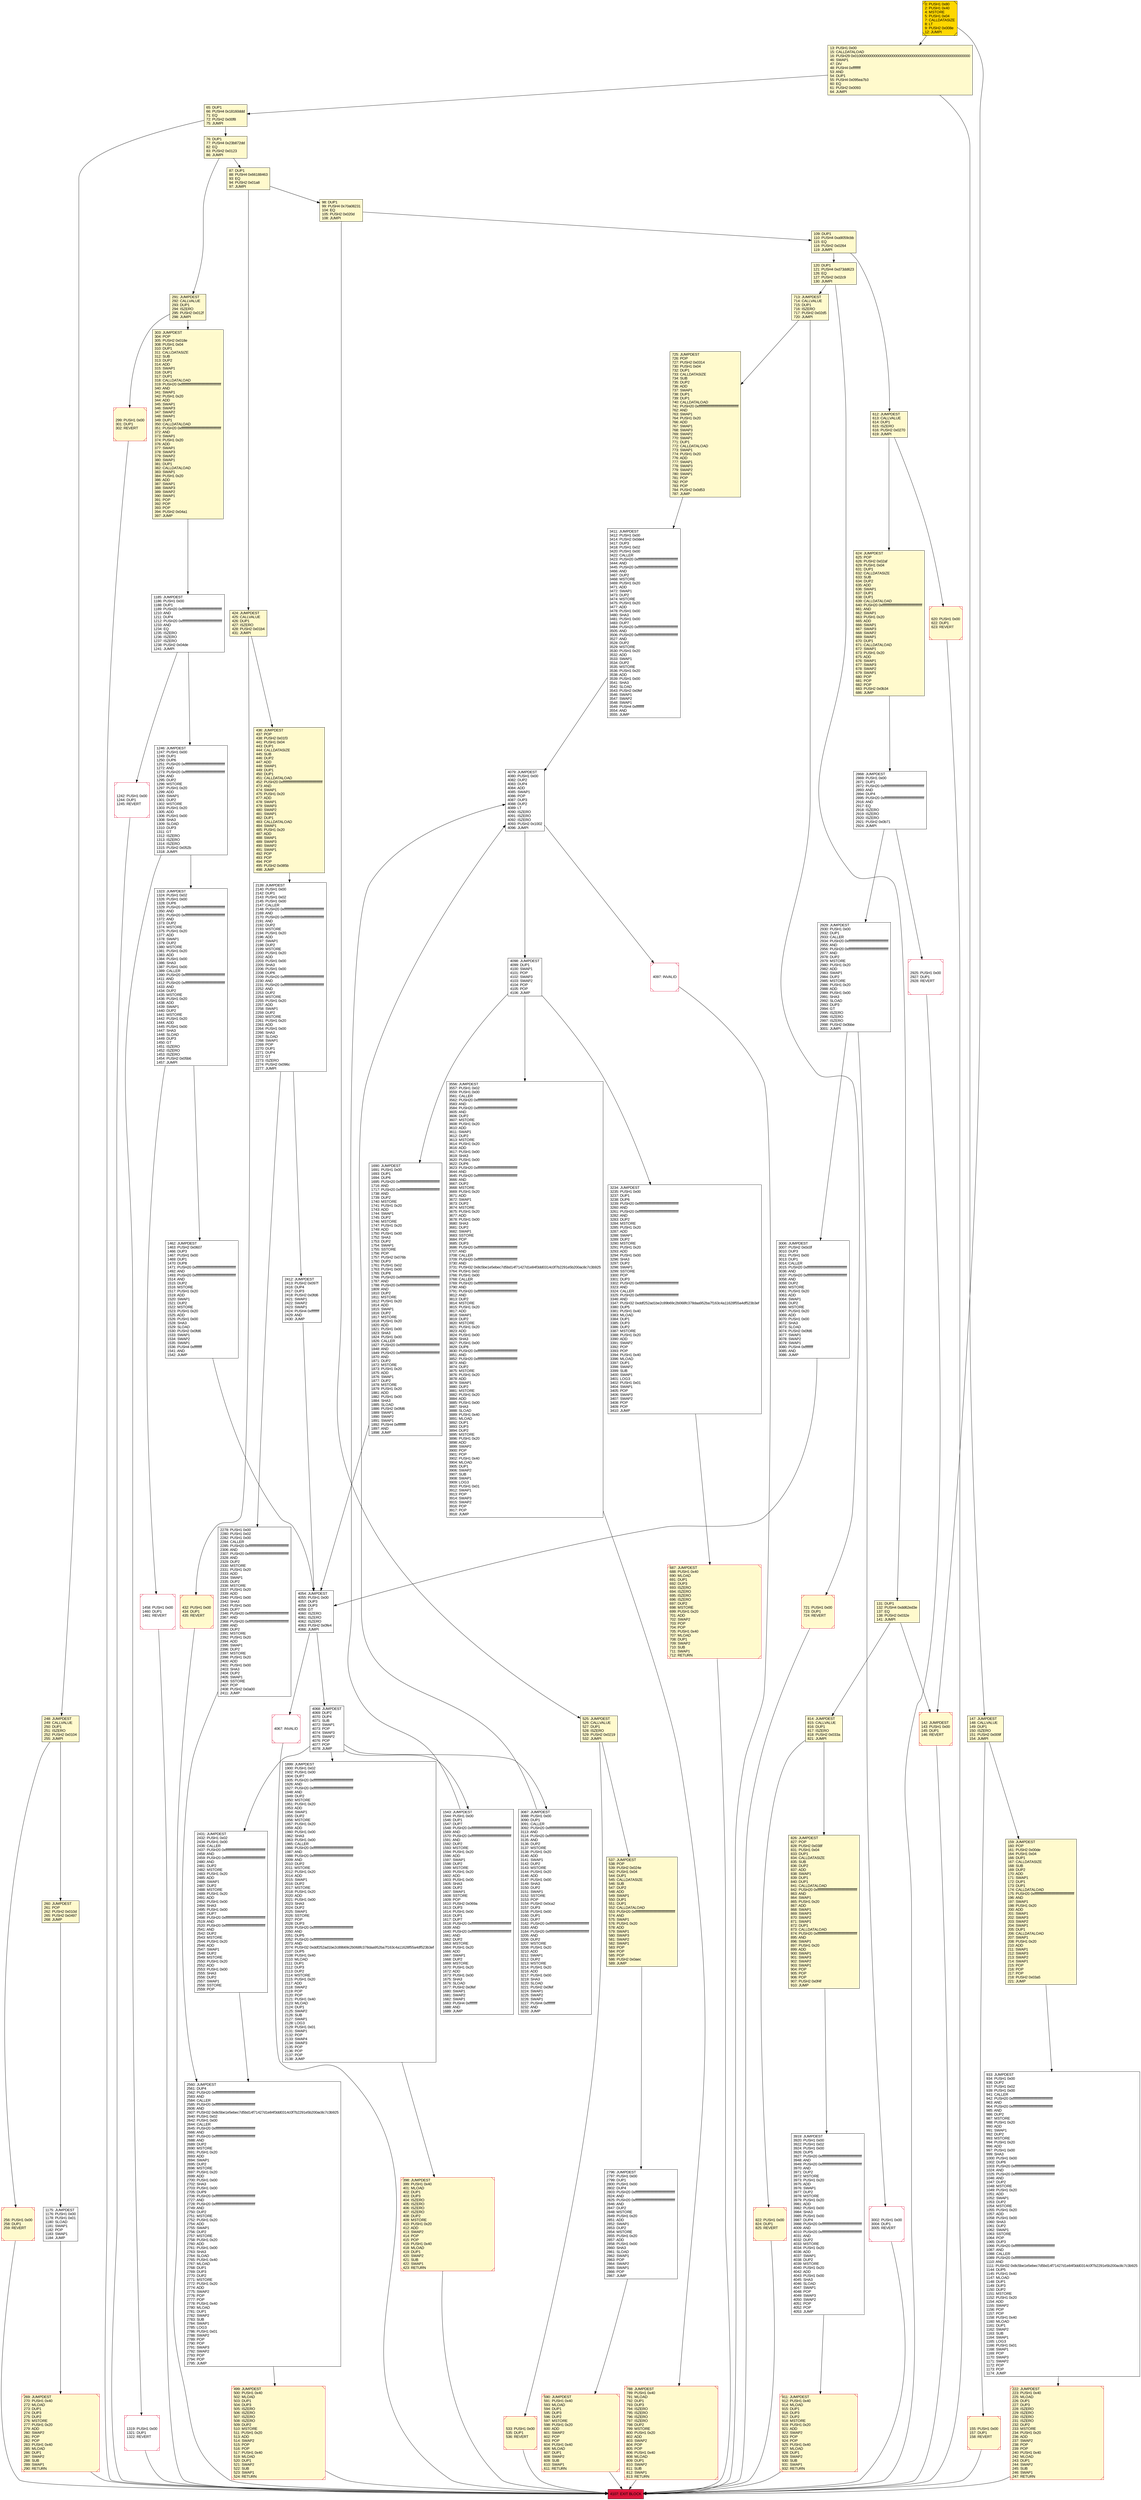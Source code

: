 digraph G {
bgcolor=transparent rankdir=UD;
node [shape=box style=filled color=black fillcolor=white fontname=arial fontcolor=black];
98 [label="98: DUP1\l99: PUSH4 0x70a08231\l104: EQ\l105: PUSH2 0x020d\l108: JUMPI\l" fillcolor=lemonchiffon ];
4098 [label="4098: JUMPDEST\l4099: DUP1\l4100: SWAP1\l4101: POP\l4102: SWAP3\l4103: SWAP2\l4104: POP\l4105: POP\l4106: JUMP\l" ];
1543 [label="1543: JUMPDEST\l1544: PUSH1 0x00\l1546: DUP1\l1547: DUP7\l1548: PUSH20 0xffffffffffffffffffffffffffffffffffffffff\l1569: AND\l1570: PUSH20 0xffffffffffffffffffffffffffffffffffffffff\l1591: AND\l1592: DUP2\l1593: MSTORE\l1594: PUSH1 0x20\l1596: ADD\l1597: SWAP1\l1598: DUP2\l1599: MSTORE\l1600: PUSH1 0x20\l1602: ADD\l1603: PUSH1 0x00\l1605: SHA3\l1606: DUP2\l1607: SWAP1\l1608: SSTORE\l1609: POP\l1610: PUSH2 0x069a\l1613: DUP3\l1614: PUSH1 0x00\l1616: DUP1\l1617: DUP7\l1618: PUSH20 0xffffffffffffffffffffffffffffffffffffffff\l1639: AND\l1640: PUSH20 0xffffffffffffffffffffffffffffffffffffffff\l1661: AND\l1662: DUP2\l1663: MSTORE\l1664: PUSH1 0x20\l1666: ADD\l1667: SWAP1\l1668: DUP2\l1669: MSTORE\l1670: PUSH1 0x20\l1672: ADD\l1673: PUSH1 0x00\l1675: SHA3\l1676: SLOAD\l1677: PUSH2 0x0fef\l1680: SWAP1\l1681: SWAP2\l1682: SWAP1\l1683: PUSH4 0xffffffff\l1688: AND\l1689: JUMP\l" ];
1175 [label="1175: JUMPDEST\l1176: PUSH1 0x00\l1178: PUSH1 0x01\l1180: SLOAD\l1181: SWAP1\l1182: POP\l1183: SWAP1\l1184: JUMP\l" ];
291 [label="291: JUMPDEST\l292: CALLVALUE\l293: DUP1\l294: ISZERO\l295: PUSH2 0x012f\l298: JUMPI\l" fillcolor=lemonchiffon ];
1319 [label="1319: PUSH1 0x00\l1321: DUP1\l1322: REVERT\l" shape=Msquare color=crimson ];
147 [label="147: JUMPDEST\l148: CALLVALUE\l149: DUP1\l150: ISZERO\l151: PUSH2 0x009f\l154: JUMPI\l" fillcolor=lemonchiffon ];
3556 [label="3556: JUMPDEST\l3557: PUSH1 0x02\l3559: PUSH1 0x00\l3561: CALLER\l3562: PUSH20 0xffffffffffffffffffffffffffffffffffffffff\l3583: AND\l3584: PUSH20 0xffffffffffffffffffffffffffffffffffffffff\l3605: AND\l3606: DUP2\l3607: MSTORE\l3608: PUSH1 0x20\l3610: ADD\l3611: SWAP1\l3612: DUP2\l3613: MSTORE\l3614: PUSH1 0x20\l3616: ADD\l3617: PUSH1 0x00\l3619: SHA3\l3620: PUSH1 0x00\l3622: DUP6\l3623: PUSH20 0xffffffffffffffffffffffffffffffffffffffff\l3644: AND\l3645: PUSH20 0xffffffffffffffffffffffffffffffffffffffff\l3666: AND\l3667: DUP2\l3668: MSTORE\l3669: PUSH1 0x20\l3671: ADD\l3672: SWAP1\l3673: DUP2\l3674: MSTORE\l3675: PUSH1 0x20\l3677: ADD\l3678: PUSH1 0x00\l3680: SHA3\l3681: DUP2\l3682: SWAP1\l3683: SSTORE\l3684: POP\l3685: DUP3\l3686: PUSH20 0xffffffffffffffffffffffffffffffffffffffff\l3707: AND\l3708: CALLER\l3709: PUSH20 0xffffffffffffffffffffffffffffffffffffffff\l3730: AND\l3731: PUSH32 0x8c5be1e5ebec7d5bd14f71427d1e84f3dd0314c0f7b2291e5b200ac8c7c3b925\l3764: PUSH1 0x02\l3766: PUSH1 0x00\l3768: CALLER\l3769: PUSH20 0xffffffffffffffffffffffffffffffffffffffff\l3790: AND\l3791: PUSH20 0xffffffffffffffffffffffffffffffffffffffff\l3812: AND\l3813: DUP2\l3814: MSTORE\l3815: PUSH1 0x20\l3817: ADD\l3818: SWAP1\l3819: DUP2\l3820: MSTORE\l3821: PUSH1 0x20\l3823: ADD\l3824: PUSH1 0x00\l3826: SHA3\l3827: PUSH1 0x00\l3829: DUP8\l3830: PUSH20 0xffffffffffffffffffffffffffffffffffffffff\l3851: AND\l3852: PUSH20 0xffffffffffffffffffffffffffffffffffffffff\l3873: AND\l3874: DUP2\l3875: MSTORE\l3876: PUSH1 0x20\l3878: ADD\l3879: SWAP1\l3880: DUP2\l3881: MSTORE\l3882: PUSH1 0x20\l3884: ADD\l3885: PUSH1 0x00\l3887: SHA3\l3888: SLOAD\l3889: PUSH1 0x40\l3891: MLOAD\l3892: DUP1\l3893: DUP3\l3894: DUP2\l3895: MSTORE\l3896: PUSH1 0x20\l3898: ADD\l3899: SWAP2\l3900: POP\l3901: POP\l3902: PUSH1 0x40\l3904: MLOAD\l3905: DUP1\l3906: SWAP2\l3907: SUB\l3908: SWAP1\l3909: LOG3\l3910: PUSH1 0x01\l3912: SWAP1\l3913: POP\l3914: SWAP3\l3915: SWAP2\l3916: POP\l3917: POP\l3918: JUMP\l" ];
299 [label="299: PUSH1 0x00\l301: DUP1\l302: REVERT\l" fillcolor=lemonchiffon shape=Msquare color=crimson ];
142 [label="142: JUMPDEST\l143: PUSH1 0x00\l145: DUP1\l146: REVERT\l" fillcolor=lemonchiffon shape=Msquare color=crimson ];
4107 [label="4107: EXIT BLOCK\l" fillcolor=crimson ];
2139 [label="2139: JUMPDEST\l2140: PUSH1 0x00\l2142: DUP1\l2143: PUSH1 0x02\l2145: PUSH1 0x00\l2147: CALLER\l2148: PUSH20 0xffffffffffffffffffffffffffffffffffffffff\l2169: AND\l2170: PUSH20 0xffffffffffffffffffffffffffffffffffffffff\l2191: AND\l2192: DUP2\l2193: MSTORE\l2194: PUSH1 0x20\l2196: ADD\l2197: SWAP1\l2198: DUP2\l2199: MSTORE\l2200: PUSH1 0x20\l2202: ADD\l2203: PUSH1 0x00\l2205: SHA3\l2206: PUSH1 0x00\l2208: DUP6\l2209: PUSH20 0xffffffffffffffffffffffffffffffffffffffff\l2230: AND\l2231: PUSH20 0xffffffffffffffffffffffffffffffffffffffff\l2252: AND\l2253: DUP2\l2254: MSTORE\l2255: PUSH1 0x20\l2257: ADD\l2258: SWAP1\l2259: DUP2\l2260: MSTORE\l2261: PUSH1 0x20\l2263: ADD\l2264: PUSH1 0x00\l2266: SHA3\l2267: SLOAD\l2268: SWAP1\l2269: POP\l2270: DUP1\l2271: DUP4\l2272: GT\l2273: ISZERO\l2274: PUSH2 0x096c\l2277: JUMPI\l" ];
432 [label="432: PUSH1 0x00\l434: DUP1\l435: REVERT\l" fillcolor=lemonchiffon shape=Msquare color=crimson ];
4079 [label="4079: JUMPDEST\l4080: PUSH1 0x00\l4082: DUP2\l4083: DUP4\l4084: ADD\l4085: SWAP1\l4086: POP\l4087: DUP3\l4088: DUP2\l4089: LT\l4090: ISZERO\l4091: ISZERO\l4092: ISZERO\l4093: PUSH2 0x1002\l4096: JUMPI\l" ];
687 [label="687: JUMPDEST\l688: PUSH1 0x40\l690: MLOAD\l691: DUP1\l692: DUP3\l693: ISZERO\l694: ISZERO\l695: ISZERO\l696: ISZERO\l697: DUP2\l698: MSTORE\l699: PUSH1 0x20\l701: ADD\l702: SWAP2\l703: POP\l704: POP\l705: PUSH1 0x40\l707: MLOAD\l708: DUP1\l709: SWAP2\l710: SUB\l711: SWAP1\l712: RETURN\l" fillcolor=lemonchiffon shape=Msquare color=crimson ];
1458 [label="1458: PUSH1 0x00\l1460: DUP1\l1461: REVERT\l" shape=Msquare color=crimson ];
109 [label="109: DUP1\l110: PUSH4 0xa9059cbb\l115: EQ\l116: PUSH2 0x0264\l119: JUMPI\l" fillcolor=lemonchiffon ];
822 [label="822: PUSH1 0x00\l824: DUP1\l825: REVERT\l" fillcolor=lemonchiffon shape=Msquare color=crimson ];
1690 [label="1690: JUMPDEST\l1691: PUSH1 0x00\l1693: DUP1\l1694: DUP6\l1695: PUSH20 0xffffffffffffffffffffffffffffffffffffffff\l1716: AND\l1717: PUSH20 0xffffffffffffffffffffffffffffffffffffffff\l1738: AND\l1739: DUP2\l1740: MSTORE\l1741: PUSH1 0x20\l1743: ADD\l1744: SWAP1\l1745: DUP2\l1746: MSTORE\l1747: PUSH1 0x20\l1749: ADD\l1750: PUSH1 0x00\l1752: SHA3\l1753: DUP2\l1754: SWAP1\l1755: SSTORE\l1756: POP\l1757: PUSH2 0x076b\l1760: DUP3\l1761: PUSH1 0x02\l1763: PUSH1 0x00\l1765: DUP8\l1766: PUSH20 0xffffffffffffffffffffffffffffffffffffffff\l1787: AND\l1788: PUSH20 0xffffffffffffffffffffffffffffffffffffffff\l1809: AND\l1810: DUP2\l1811: MSTORE\l1812: PUSH1 0x20\l1814: ADD\l1815: SWAP1\l1816: DUP2\l1817: MSTORE\l1818: PUSH1 0x20\l1820: ADD\l1821: PUSH1 0x00\l1823: SHA3\l1824: PUSH1 0x00\l1826: CALLER\l1827: PUSH20 0xffffffffffffffffffffffffffffffffffffffff\l1848: AND\l1849: PUSH20 0xffffffffffffffffffffffffffffffffffffffff\l1870: AND\l1871: DUP2\l1872: MSTORE\l1873: PUSH1 0x20\l1875: ADD\l1876: SWAP1\l1877: DUP2\l1878: MSTORE\l1879: PUSH1 0x20\l1881: ADD\l1882: PUSH1 0x00\l1884: SHA3\l1885: SLOAD\l1886: PUSH2 0x0fd6\l1889: SWAP1\l1890: SWAP2\l1891: SWAP1\l1892: PUSH4 0xffffffff\l1897: AND\l1898: JUMP\l" ];
13 [label="13: PUSH1 0x00\l15: CALLDATALOAD\l16: PUSH29 0x0100000000000000000000000000000000000000000000000000000000\l46: SWAP1\l47: DIV\l48: PUSH4 0xffffffff\l53: AND\l54: DUP1\l55: PUSH4 0x095ea7b3\l60: EQ\l61: PUSH2 0x0093\l64: JUMPI\l" fillcolor=lemonchiffon ];
525 [label="525: JUMPDEST\l526: CALLVALUE\l527: DUP1\l528: ISZERO\l529: PUSH2 0x0219\l532: JUMPI\l" fillcolor=lemonchiffon ];
1899 [label="1899: JUMPDEST\l1900: PUSH1 0x02\l1902: PUSH1 0x00\l1904: DUP7\l1905: PUSH20 0xffffffffffffffffffffffffffffffffffffffff\l1926: AND\l1927: PUSH20 0xffffffffffffffffffffffffffffffffffffffff\l1948: AND\l1949: DUP2\l1950: MSTORE\l1951: PUSH1 0x20\l1953: ADD\l1954: SWAP1\l1955: DUP2\l1956: MSTORE\l1957: PUSH1 0x20\l1959: ADD\l1960: PUSH1 0x00\l1962: SHA3\l1963: PUSH1 0x00\l1965: CALLER\l1966: PUSH20 0xffffffffffffffffffffffffffffffffffffffff\l1987: AND\l1988: PUSH20 0xffffffffffffffffffffffffffffffffffffffff\l2009: AND\l2010: DUP2\l2011: MSTORE\l2012: PUSH1 0x20\l2014: ADD\l2015: SWAP1\l2016: DUP2\l2017: MSTORE\l2018: PUSH1 0x20\l2020: ADD\l2021: PUSH1 0x00\l2023: SHA3\l2024: DUP2\l2025: SWAP1\l2026: SSTORE\l2027: POP\l2028: DUP3\l2029: PUSH20 0xffffffffffffffffffffffffffffffffffffffff\l2050: AND\l2051: DUP5\l2052: PUSH20 0xffffffffffffffffffffffffffffffffffffffff\l2073: AND\l2074: PUSH32 0xddf252ad1be2c89b69c2b068fc378daa952ba7f163c4a11628f55a4df523b3ef\l2107: DUP5\l2108: PUSH1 0x40\l2110: MLOAD\l2111: DUP1\l2112: DUP3\l2113: DUP2\l2114: MSTORE\l2115: PUSH1 0x20\l2117: ADD\l2118: SWAP2\l2119: POP\l2120: POP\l2121: PUSH1 0x40\l2123: MLOAD\l2124: DUP1\l2125: SWAP2\l2126: SUB\l2127: SWAP1\l2128: LOG3\l2129: PUSH1 0x01\l2131: SWAP1\l2132: POP\l2133: SWAP4\l2134: SWAP3\l2135: POP\l2136: POP\l2137: POP\l2138: JUMP\l" ];
3002 [label="3002: PUSH1 0x00\l3004: DUP1\l3005: REVERT\l" shape=Msquare color=crimson ];
256 [label="256: PUSH1 0x00\l258: DUP1\l259: REVERT\l" fillcolor=lemonchiffon shape=Msquare color=crimson ];
1323 [label="1323: JUMPDEST\l1324: PUSH1 0x02\l1326: PUSH1 0x00\l1328: DUP6\l1329: PUSH20 0xffffffffffffffffffffffffffffffffffffffff\l1350: AND\l1351: PUSH20 0xffffffffffffffffffffffffffffffffffffffff\l1372: AND\l1373: DUP2\l1374: MSTORE\l1375: PUSH1 0x20\l1377: ADD\l1378: SWAP1\l1379: DUP2\l1380: MSTORE\l1381: PUSH1 0x20\l1383: ADD\l1384: PUSH1 0x00\l1386: SHA3\l1387: PUSH1 0x00\l1389: CALLER\l1390: PUSH20 0xffffffffffffffffffffffffffffffffffffffff\l1411: AND\l1412: PUSH20 0xffffffffffffffffffffffffffffffffffffffff\l1433: AND\l1434: DUP2\l1435: MSTORE\l1436: PUSH1 0x20\l1438: ADD\l1439: SWAP1\l1440: DUP2\l1441: MSTORE\l1442: PUSH1 0x20\l1444: ADD\l1445: PUSH1 0x00\l1447: SHA3\l1448: SLOAD\l1449: DUP3\l1450: GT\l1451: ISZERO\l1452: ISZERO\l1453: ISZERO\l1454: PUSH2 0x05b6\l1457: JUMPI\l" ];
4054 [label="4054: JUMPDEST\l4055: PUSH1 0x00\l4057: DUP3\l4058: DUP3\l4059: GT\l4060: ISZERO\l4061: ISZERO\l4062: ISZERO\l4063: PUSH2 0x0fe4\l4066: JUMPI\l" ];
3006 [label="3006: JUMPDEST\l3007: PUSH2 0x0c0f\l3010: DUP3\l3011: PUSH1 0x00\l3013: DUP1\l3014: CALLER\l3015: PUSH20 0xffffffffffffffffffffffffffffffffffffffff\l3036: AND\l3037: PUSH20 0xffffffffffffffffffffffffffffffffffffffff\l3058: AND\l3059: DUP2\l3060: MSTORE\l3061: PUSH1 0x20\l3063: ADD\l3064: SWAP1\l3065: DUP2\l3066: MSTORE\l3067: PUSH1 0x20\l3069: ADD\l3070: PUSH1 0x00\l3072: SHA3\l3073: SLOAD\l3074: PUSH2 0x0fd6\l3077: SWAP1\l3078: SWAP2\l3079: SWAP1\l3080: PUSH4 0xffffffff\l3085: AND\l3086: JUMP\l" ];
788 [label="788: JUMPDEST\l789: PUSH1 0x40\l791: MLOAD\l792: DUP1\l793: DUP3\l794: ISZERO\l795: ISZERO\l796: ISZERO\l797: ISZERO\l798: DUP2\l799: MSTORE\l800: PUSH1 0x20\l802: ADD\l803: SWAP2\l804: POP\l805: POP\l806: PUSH1 0x40\l808: MLOAD\l809: DUP1\l810: SWAP2\l811: SUB\l812: SWAP1\l813: RETURN\l" fillcolor=lemonchiffon shape=Msquare color=crimson ];
826 [label="826: JUMPDEST\l827: POP\l828: PUSH2 0x038f\l831: PUSH1 0x04\l833: DUP1\l834: CALLDATASIZE\l835: SUB\l836: DUP2\l837: ADD\l838: SWAP1\l839: DUP1\l840: DUP1\l841: CALLDATALOAD\l842: PUSH20 0xffffffffffffffffffffffffffffffffffffffff\l863: AND\l864: SWAP1\l865: PUSH1 0x20\l867: ADD\l868: SWAP1\l869: SWAP3\l870: SWAP2\l871: SWAP1\l872: DUP1\l873: CALLDATALOAD\l874: PUSH20 0xffffffffffffffffffffffffffffffffffffffff\l895: AND\l896: SWAP1\l897: PUSH1 0x20\l899: ADD\l900: SWAP1\l901: SWAP3\l902: SWAP2\l903: SWAP1\l904: POP\l905: POP\l906: POP\l907: PUSH2 0x0f4f\l910: JUMP\l" fillcolor=lemonchiffon ];
713 [label="713: JUMPDEST\l714: CALLVALUE\l715: DUP1\l716: ISZERO\l717: PUSH2 0x02d5\l720: JUMPI\l" fillcolor=lemonchiffon ];
1185 [label="1185: JUMPDEST\l1186: PUSH1 0x00\l1188: DUP1\l1189: PUSH20 0xffffffffffffffffffffffffffffffffffffffff\l1210: AND\l1211: DUP4\l1212: PUSH20 0xffffffffffffffffffffffffffffffffffffffff\l1233: AND\l1234: EQ\l1235: ISZERO\l1236: ISZERO\l1237: ISZERO\l1238: PUSH2 0x04de\l1241: JUMPI\l" ];
624 [label="624: JUMPDEST\l625: POP\l626: PUSH2 0x02af\l629: PUSH1 0x04\l631: DUP1\l632: CALLDATASIZE\l633: SUB\l634: DUP2\l635: ADD\l636: SWAP1\l637: DUP1\l638: DUP1\l639: CALLDATALOAD\l640: PUSH20 0xffffffffffffffffffffffffffffffffffffffff\l661: AND\l662: SWAP1\l663: PUSH1 0x20\l665: ADD\l666: SWAP1\l667: SWAP3\l668: SWAP2\l669: SWAP1\l670: DUP1\l671: CALLDATALOAD\l672: SWAP1\l673: PUSH1 0x20\l675: ADD\l676: SWAP1\l677: SWAP3\l678: SWAP2\l679: SWAP1\l680: POP\l681: POP\l682: POP\l683: PUSH2 0x0b34\l686: JUMP\l" fillcolor=lemonchiffon ];
398 [label="398: JUMPDEST\l399: PUSH1 0x40\l401: MLOAD\l402: DUP1\l403: DUP3\l404: ISZERO\l405: ISZERO\l406: ISZERO\l407: ISZERO\l408: DUP2\l409: MSTORE\l410: PUSH1 0x20\l412: ADD\l413: SWAP2\l414: POP\l415: POP\l416: PUSH1 0x40\l418: MLOAD\l419: DUP1\l420: SWAP2\l421: SUB\l422: SWAP1\l423: RETURN\l" fillcolor=lemonchiffon shape=Msquare color=crimson ];
3411 [label="3411: JUMPDEST\l3412: PUSH1 0x00\l3414: PUSH2 0x0de4\l3417: DUP3\l3418: PUSH1 0x02\l3420: PUSH1 0x00\l3422: CALLER\l3423: PUSH20 0xffffffffffffffffffffffffffffffffffffffff\l3444: AND\l3445: PUSH20 0xffffffffffffffffffffffffffffffffffffffff\l3466: AND\l3467: DUP2\l3468: MSTORE\l3469: PUSH1 0x20\l3471: ADD\l3472: SWAP1\l3473: DUP2\l3474: MSTORE\l3475: PUSH1 0x20\l3477: ADD\l3478: PUSH1 0x00\l3480: SHA3\l3481: PUSH1 0x00\l3483: DUP7\l3484: PUSH20 0xffffffffffffffffffffffffffffffffffffffff\l3505: AND\l3506: PUSH20 0xffffffffffffffffffffffffffffffffffffffff\l3527: AND\l3528: DUP2\l3529: MSTORE\l3530: PUSH1 0x20\l3532: ADD\l3533: SWAP1\l3534: DUP2\l3535: MSTORE\l3536: PUSH1 0x20\l3538: ADD\l3539: PUSH1 0x00\l3541: SHA3\l3542: SLOAD\l3543: PUSH2 0x0fef\l3546: SWAP1\l3547: SWAP2\l3548: SWAP1\l3549: PUSH4 0xffffffff\l3554: AND\l3555: JUMP\l" ];
1246 [label="1246: JUMPDEST\l1247: PUSH1 0x00\l1249: DUP1\l1250: DUP6\l1251: PUSH20 0xffffffffffffffffffffffffffffffffffffffff\l1272: AND\l1273: PUSH20 0xffffffffffffffffffffffffffffffffffffffff\l1294: AND\l1295: DUP2\l1296: MSTORE\l1297: PUSH1 0x20\l1299: ADD\l1300: SWAP1\l1301: DUP2\l1302: MSTORE\l1303: PUSH1 0x20\l1305: ADD\l1306: PUSH1 0x00\l1308: SHA3\l1309: SLOAD\l1310: DUP3\l1311: GT\l1312: ISZERO\l1313: ISZERO\l1314: ISZERO\l1315: PUSH2 0x052b\l1318: JUMPI\l" ];
120 [label="120: DUP1\l121: PUSH4 0xd73dd623\l126: EQ\l127: PUSH2 0x02c9\l130: JUMPI\l" fillcolor=lemonchiffon ];
533 [label="533: PUSH1 0x00\l535: DUP1\l536: REVERT\l" fillcolor=lemonchiffon shape=Msquare color=crimson ];
155 [label="155: PUSH1 0x00\l157: DUP1\l158: REVERT\l" fillcolor=lemonchiffon shape=Msquare color=crimson ];
1462 [label="1462: JUMPDEST\l1463: PUSH2 0x0607\l1466: DUP3\l1467: PUSH1 0x00\l1469: DUP1\l1470: DUP8\l1471: PUSH20 0xffffffffffffffffffffffffffffffffffffffff\l1492: AND\l1493: PUSH20 0xffffffffffffffffffffffffffffffffffffffff\l1514: AND\l1515: DUP2\l1516: MSTORE\l1517: PUSH1 0x20\l1519: ADD\l1520: SWAP1\l1521: DUP2\l1522: MSTORE\l1523: PUSH1 0x20\l1525: ADD\l1526: PUSH1 0x00\l1528: SHA3\l1529: SLOAD\l1530: PUSH2 0x0fd6\l1533: SWAP1\l1534: SWAP2\l1535: SWAP1\l1536: PUSH4 0xffffffff\l1541: AND\l1542: JUMP\l" ];
2431 [label="2431: JUMPDEST\l2432: PUSH1 0x02\l2434: PUSH1 0x00\l2436: CALLER\l2437: PUSH20 0xffffffffffffffffffffffffffffffffffffffff\l2458: AND\l2459: PUSH20 0xffffffffffffffffffffffffffffffffffffffff\l2480: AND\l2481: DUP2\l2482: MSTORE\l2483: PUSH1 0x20\l2485: ADD\l2486: SWAP1\l2487: DUP2\l2488: MSTORE\l2489: PUSH1 0x20\l2491: ADD\l2492: PUSH1 0x00\l2494: SHA3\l2495: PUSH1 0x00\l2497: DUP7\l2498: PUSH20 0xffffffffffffffffffffffffffffffffffffffff\l2519: AND\l2520: PUSH20 0xffffffffffffffffffffffffffffffffffffffff\l2541: AND\l2542: DUP2\l2543: MSTORE\l2544: PUSH1 0x20\l2546: ADD\l2547: SWAP1\l2548: DUP2\l2549: MSTORE\l2550: PUSH1 0x20\l2552: ADD\l2553: PUSH1 0x00\l2555: SHA3\l2556: DUP2\l2557: SWAP1\l2558: SSTORE\l2559: POP\l" ];
911 [label="911: JUMPDEST\l912: PUSH1 0x40\l914: MLOAD\l915: DUP1\l916: DUP3\l917: DUP2\l918: MSTORE\l919: PUSH1 0x20\l921: ADD\l922: SWAP2\l923: POP\l924: POP\l925: PUSH1 0x40\l927: MLOAD\l928: DUP1\l929: SWAP2\l930: SUB\l931: SWAP1\l932: RETURN\l" fillcolor=lemonchiffon shape=Msquare color=crimson ];
269 [label="269: JUMPDEST\l270: PUSH1 0x40\l272: MLOAD\l273: DUP1\l274: DUP3\l275: DUP2\l276: MSTORE\l277: PUSH1 0x20\l279: ADD\l280: SWAP2\l281: POP\l282: POP\l283: PUSH1 0x40\l285: MLOAD\l286: DUP1\l287: SWAP2\l288: SUB\l289: SWAP1\l290: RETURN\l" fillcolor=lemonchiffon shape=Msquare color=crimson ];
4097 [label="4097: INVALID\l" shape=Msquare color=crimson ];
814 [label="814: JUMPDEST\l815: CALLVALUE\l816: DUP1\l817: ISZERO\l818: PUSH2 0x033a\l821: JUMPI\l" fillcolor=lemonchiffon ];
159 [label="159: JUMPDEST\l160: POP\l161: PUSH2 0x00de\l164: PUSH1 0x04\l166: DUP1\l167: CALLDATASIZE\l168: SUB\l169: DUP2\l170: ADD\l171: SWAP1\l172: DUP1\l173: DUP1\l174: CALLDATALOAD\l175: PUSH20 0xffffffffffffffffffffffffffffffffffffffff\l196: AND\l197: SWAP1\l198: PUSH1 0x20\l200: ADD\l201: SWAP1\l202: SWAP3\l203: SWAP2\l204: SWAP1\l205: DUP1\l206: CALLDATALOAD\l207: SWAP1\l208: PUSH1 0x20\l210: ADD\l211: SWAP1\l212: SWAP3\l213: SWAP2\l214: SWAP1\l215: POP\l216: POP\l217: POP\l218: PUSH2 0x03a5\l221: JUMP\l" fillcolor=lemonchiffon ];
537 [label="537: JUMPDEST\l538: POP\l539: PUSH2 0x024e\l542: PUSH1 0x04\l544: DUP1\l545: CALLDATASIZE\l546: SUB\l547: DUP2\l548: ADD\l549: SWAP1\l550: DUP1\l551: DUP1\l552: CALLDATALOAD\l553: PUSH20 0xffffffffffffffffffffffffffffffffffffffff\l574: AND\l575: SWAP1\l576: PUSH1 0x20\l578: ADD\l579: SWAP1\l580: SWAP3\l581: SWAP2\l582: SWAP1\l583: POP\l584: POP\l585: POP\l586: PUSH2 0x0aec\l589: JUMP\l" fillcolor=lemonchiffon ];
131 [label="131: DUP1\l132: PUSH4 0xdd62ed3e\l137: EQ\l138: PUSH2 0x032e\l141: JUMPI\l" fillcolor=lemonchiffon ];
2412 [label="2412: JUMPDEST\l2413: PUSH2 0x097f\l2416: DUP4\l2417: DUP3\l2418: PUSH2 0x0fd6\l2421: SWAP1\l2422: SWAP2\l2423: SWAP1\l2424: PUSH4 0xffffffff\l2429: AND\l2430: JUMP\l" ];
2929 [label="2929: JUMPDEST\l2930: PUSH1 0x00\l2932: DUP1\l2933: CALLER\l2934: PUSH20 0xffffffffffffffffffffffffffffffffffffffff\l2955: AND\l2956: PUSH20 0xffffffffffffffffffffffffffffffffffffffff\l2977: AND\l2978: DUP2\l2979: MSTORE\l2980: PUSH1 0x20\l2982: ADD\l2983: SWAP1\l2984: DUP2\l2985: MSTORE\l2986: PUSH1 0x20\l2988: ADD\l2989: PUSH1 0x00\l2991: SHA3\l2992: SLOAD\l2993: DUP3\l2994: GT\l2995: ISZERO\l2996: ISZERO\l2997: ISZERO\l2998: PUSH2 0x0bbe\l3001: JUMPI\l" ];
65 [label="65: DUP1\l66: PUSH4 0x18160ddd\l71: EQ\l72: PUSH2 0x00f8\l75: JUMPI\l" fillcolor=lemonchiffon ];
2925 [label="2925: PUSH1 0x00\l2927: DUP1\l2928: REVERT\l" shape=Msquare color=crimson ];
620 [label="620: PUSH1 0x00\l622: DUP1\l623: REVERT\l" fillcolor=lemonchiffon shape=Msquare color=crimson ];
499 [label="499: JUMPDEST\l500: PUSH1 0x40\l502: MLOAD\l503: DUP1\l504: DUP3\l505: ISZERO\l506: ISZERO\l507: ISZERO\l508: ISZERO\l509: DUP2\l510: MSTORE\l511: PUSH1 0x20\l513: ADD\l514: SWAP2\l515: POP\l516: POP\l517: PUSH1 0x40\l519: MLOAD\l520: DUP1\l521: SWAP2\l522: SUB\l523: SWAP1\l524: RETURN\l" fillcolor=lemonchiffon shape=Msquare color=crimson ];
2278 [label="2278: PUSH1 0x00\l2280: PUSH1 0x02\l2282: PUSH1 0x00\l2284: CALLER\l2285: PUSH20 0xffffffffffffffffffffffffffffffffffffffff\l2306: AND\l2307: PUSH20 0xffffffffffffffffffffffffffffffffffffffff\l2328: AND\l2329: DUP2\l2330: MSTORE\l2331: PUSH1 0x20\l2333: ADD\l2334: SWAP1\l2335: DUP2\l2336: MSTORE\l2337: PUSH1 0x20\l2339: ADD\l2340: PUSH1 0x00\l2342: SHA3\l2343: PUSH1 0x00\l2345: DUP7\l2346: PUSH20 0xffffffffffffffffffffffffffffffffffffffff\l2367: AND\l2368: PUSH20 0xffffffffffffffffffffffffffffffffffffffff\l2389: AND\l2390: DUP2\l2391: MSTORE\l2392: PUSH1 0x20\l2394: ADD\l2395: SWAP1\l2396: DUP2\l2397: MSTORE\l2398: PUSH1 0x20\l2400: ADD\l2401: PUSH1 0x00\l2403: SHA3\l2404: DUP2\l2405: SWAP1\l2406: SSTORE\l2407: POP\l2408: PUSH2 0x0a00\l2411: JUMP\l" ];
2868 [label="2868: JUMPDEST\l2869: PUSH1 0x00\l2871: DUP1\l2872: PUSH20 0xffffffffffffffffffffffffffffffffffffffff\l2893: AND\l2894: DUP4\l2895: PUSH20 0xffffffffffffffffffffffffffffffffffffffff\l2916: AND\l2917: EQ\l2918: ISZERO\l2919: ISZERO\l2920: ISZERO\l2921: PUSH2 0x0b71\l2924: JUMPI\l" ];
3919 [label="3919: JUMPDEST\l3920: PUSH1 0x00\l3922: PUSH1 0x02\l3924: PUSH1 0x00\l3926: DUP5\l3927: PUSH20 0xffffffffffffffffffffffffffffffffffffffff\l3948: AND\l3949: PUSH20 0xffffffffffffffffffffffffffffffffffffffff\l3970: AND\l3971: DUP2\l3972: MSTORE\l3973: PUSH1 0x20\l3975: ADD\l3976: SWAP1\l3977: DUP2\l3978: MSTORE\l3979: PUSH1 0x20\l3981: ADD\l3982: PUSH1 0x00\l3984: SHA3\l3985: PUSH1 0x00\l3987: DUP4\l3988: PUSH20 0xffffffffffffffffffffffffffffffffffffffff\l4009: AND\l4010: PUSH20 0xffffffffffffffffffffffffffffffffffffffff\l4031: AND\l4032: DUP2\l4033: MSTORE\l4034: PUSH1 0x20\l4036: ADD\l4037: SWAP1\l4038: DUP2\l4039: MSTORE\l4040: PUSH1 0x20\l4042: ADD\l4043: PUSH1 0x00\l4045: SHA3\l4046: SLOAD\l4047: SWAP1\l4048: POP\l4049: SWAP3\l4050: SWAP2\l4051: POP\l4052: POP\l4053: JUMP\l" ];
3087 [label="3087: JUMPDEST\l3088: PUSH1 0x00\l3090: DUP1\l3091: CALLER\l3092: PUSH20 0xffffffffffffffffffffffffffffffffffffffff\l3113: AND\l3114: PUSH20 0xffffffffffffffffffffffffffffffffffffffff\l3135: AND\l3136: DUP2\l3137: MSTORE\l3138: PUSH1 0x20\l3140: ADD\l3141: SWAP1\l3142: DUP2\l3143: MSTORE\l3144: PUSH1 0x20\l3146: ADD\l3147: PUSH1 0x00\l3149: SHA3\l3150: DUP2\l3151: SWAP1\l3152: SSTORE\l3153: POP\l3154: PUSH2 0x0ca2\l3157: DUP3\l3158: PUSH1 0x00\l3160: DUP1\l3161: DUP7\l3162: PUSH20 0xffffffffffffffffffffffffffffffffffffffff\l3183: AND\l3184: PUSH20 0xffffffffffffffffffffffffffffffffffffffff\l3205: AND\l3206: DUP2\l3207: MSTORE\l3208: PUSH1 0x20\l3210: ADD\l3211: SWAP1\l3212: DUP2\l3213: MSTORE\l3214: PUSH1 0x20\l3216: ADD\l3217: PUSH1 0x00\l3219: SHA3\l3220: SLOAD\l3221: PUSH2 0x0fef\l3224: SWAP1\l3225: SWAP2\l3226: SWAP1\l3227: PUSH4 0xffffffff\l3232: AND\l3233: JUMP\l" ];
436 [label="436: JUMPDEST\l437: POP\l438: PUSH2 0x01f3\l441: PUSH1 0x04\l443: DUP1\l444: CALLDATASIZE\l445: SUB\l446: DUP2\l447: ADD\l448: SWAP1\l449: DUP1\l450: DUP1\l451: CALLDATALOAD\l452: PUSH20 0xffffffffffffffffffffffffffffffffffffffff\l473: AND\l474: SWAP1\l475: PUSH1 0x20\l477: ADD\l478: SWAP1\l479: SWAP3\l480: SWAP2\l481: SWAP1\l482: DUP1\l483: CALLDATALOAD\l484: SWAP1\l485: PUSH1 0x20\l487: ADD\l488: SWAP1\l489: SWAP3\l490: SWAP2\l491: SWAP1\l492: POP\l493: POP\l494: POP\l495: PUSH2 0x085b\l498: JUMP\l" fillcolor=lemonchiffon ];
87 [label="87: DUP1\l88: PUSH4 0x66188463\l93: EQ\l94: PUSH2 0x01a8\l97: JUMPI\l" fillcolor=lemonchiffon ];
424 [label="424: JUMPDEST\l425: CALLVALUE\l426: DUP1\l427: ISZERO\l428: PUSH2 0x01b4\l431: JUMPI\l" fillcolor=lemonchiffon ];
4067 [label="4067: INVALID\l" shape=Msquare color=crimson ];
4068 [label="4068: JUMPDEST\l4069: DUP2\l4070: DUP4\l4071: SUB\l4072: SWAP1\l4073: POP\l4074: SWAP3\l4075: SWAP2\l4076: POP\l4077: POP\l4078: JUMP\l" ];
222 [label="222: JUMPDEST\l223: PUSH1 0x40\l225: MLOAD\l226: DUP1\l227: DUP3\l228: ISZERO\l229: ISZERO\l230: ISZERO\l231: ISZERO\l232: DUP2\l233: MSTORE\l234: PUSH1 0x20\l236: ADD\l237: SWAP2\l238: POP\l239: POP\l240: PUSH1 0x40\l242: MLOAD\l243: DUP1\l244: SWAP2\l245: SUB\l246: SWAP1\l247: RETURN\l" fillcolor=lemonchiffon shape=Msquare color=crimson ];
248 [label="248: JUMPDEST\l249: CALLVALUE\l250: DUP1\l251: ISZERO\l252: PUSH2 0x0104\l255: JUMPI\l" fillcolor=lemonchiffon ];
933 [label="933: JUMPDEST\l934: PUSH1 0x00\l936: DUP2\l937: PUSH1 0x02\l939: PUSH1 0x00\l941: CALLER\l942: PUSH20 0xffffffffffffffffffffffffffffffffffffffff\l963: AND\l964: PUSH20 0xffffffffffffffffffffffffffffffffffffffff\l985: AND\l986: DUP2\l987: MSTORE\l988: PUSH1 0x20\l990: ADD\l991: SWAP1\l992: DUP2\l993: MSTORE\l994: PUSH1 0x20\l996: ADD\l997: PUSH1 0x00\l999: SHA3\l1000: PUSH1 0x00\l1002: DUP6\l1003: PUSH20 0xffffffffffffffffffffffffffffffffffffffff\l1024: AND\l1025: PUSH20 0xffffffffffffffffffffffffffffffffffffffff\l1046: AND\l1047: DUP2\l1048: MSTORE\l1049: PUSH1 0x20\l1051: ADD\l1052: SWAP1\l1053: DUP2\l1054: MSTORE\l1055: PUSH1 0x20\l1057: ADD\l1058: PUSH1 0x00\l1060: SHA3\l1061: DUP2\l1062: SWAP1\l1063: SSTORE\l1064: POP\l1065: DUP3\l1066: PUSH20 0xffffffffffffffffffffffffffffffffffffffff\l1087: AND\l1088: CALLER\l1089: PUSH20 0xffffffffffffffffffffffffffffffffffffffff\l1110: AND\l1111: PUSH32 0x8c5be1e5ebec7d5bd14f71427d1e84f3dd0314c0f7b2291e5b200ac8c7c3b925\l1144: DUP5\l1145: PUSH1 0x40\l1147: MLOAD\l1148: DUP1\l1149: DUP3\l1150: DUP2\l1151: MSTORE\l1152: PUSH1 0x20\l1154: ADD\l1155: SWAP2\l1156: POP\l1157: POP\l1158: PUSH1 0x40\l1160: MLOAD\l1161: DUP1\l1162: SWAP2\l1163: SUB\l1164: SWAP1\l1165: LOG3\l1166: PUSH1 0x01\l1168: SWAP1\l1169: POP\l1170: SWAP3\l1171: SWAP2\l1172: POP\l1173: POP\l1174: JUMP\l" ];
260 [label="260: JUMPDEST\l261: POP\l262: PUSH2 0x010d\l265: PUSH2 0x0497\l268: JUMP\l" fillcolor=lemonchiffon ];
2560 [label="2560: JUMPDEST\l2561: DUP4\l2562: PUSH20 0xffffffffffffffffffffffffffffffffffffffff\l2583: AND\l2584: CALLER\l2585: PUSH20 0xffffffffffffffffffffffffffffffffffffffff\l2606: AND\l2607: PUSH32 0x8c5be1e5ebec7d5bd14f71427d1e84f3dd0314c0f7b2291e5b200ac8c7c3b925\l2640: PUSH1 0x02\l2642: PUSH1 0x00\l2644: CALLER\l2645: PUSH20 0xffffffffffffffffffffffffffffffffffffffff\l2666: AND\l2667: PUSH20 0xffffffffffffffffffffffffffffffffffffffff\l2688: AND\l2689: DUP2\l2690: MSTORE\l2691: PUSH1 0x20\l2693: ADD\l2694: SWAP1\l2695: DUP2\l2696: MSTORE\l2697: PUSH1 0x20\l2699: ADD\l2700: PUSH1 0x00\l2702: SHA3\l2703: PUSH1 0x00\l2705: DUP9\l2706: PUSH20 0xffffffffffffffffffffffffffffffffffffffff\l2727: AND\l2728: PUSH20 0xffffffffffffffffffffffffffffffffffffffff\l2749: AND\l2750: DUP2\l2751: MSTORE\l2752: PUSH1 0x20\l2754: ADD\l2755: SWAP1\l2756: DUP2\l2757: MSTORE\l2758: PUSH1 0x20\l2760: ADD\l2761: PUSH1 0x00\l2763: SHA3\l2764: SLOAD\l2765: PUSH1 0x40\l2767: MLOAD\l2768: DUP1\l2769: DUP3\l2770: DUP2\l2771: MSTORE\l2772: PUSH1 0x20\l2774: ADD\l2775: SWAP2\l2776: POP\l2777: POP\l2778: PUSH1 0x40\l2780: MLOAD\l2781: DUP1\l2782: SWAP2\l2783: SUB\l2784: SWAP1\l2785: LOG3\l2786: PUSH1 0x01\l2788: SWAP2\l2789: POP\l2790: POP\l2791: SWAP3\l2792: SWAP2\l2793: POP\l2794: POP\l2795: JUMP\l" ];
612 [label="612: JUMPDEST\l613: CALLVALUE\l614: DUP1\l615: ISZERO\l616: PUSH2 0x0270\l619: JUMPI\l" fillcolor=lemonchiffon ];
303 [label="303: JUMPDEST\l304: POP\l305: PUSH2 0x018e\l308: PUSH1 0x04\l310: DUP1\l311: CALLDATASIZE\l312: SUB\l313: DUP2\l314: ADD\l315: SWAP1\l316: DUP1\l317: DUP1\l318: CALLDATALOAD\l319: PUSH20 0xffffffffffffffffffffffffffffffffffffffff\l340: AND\l341: SWAP1\l342: PUSH1 0x20\l344: ADD\l345: SWAP1\l346: SWAP3\l347: SWAP2\l348: SWAP1\l349: DUP1\l350: CALLDATALOAD\l351: PUSH20 0xffffffffffffffffffffffffffffffffffffffff\l372: AND\l373: SWAP1\l374: PUSH1 0x20\l376: ADD\l377: SWAP1\l378: SWAP3\l379: SWAP2\l380: SWAP1\l381: DUP1\l382: CALLDATALOAD\l383: SWAP1\l384: PUSH1 0x20\l386: ADD\l387: SWAP1\l388: SWAP3\l389: SWAP2\l390: SWAP1\l391: POP\l392: POP\l393: POP\l394: PUSH2 0x04a1\l397: JUMP\l" fillcolor=lemonchiffon ];
721 [label="721: PUSH1 0x00\l723: DUP1\l724: REVERT\l" fillcolor=lemonchiffon shape=Msquare color=crimson ];
0 [label="0: PUSH1 0x80\l2: PUSH1 0x40\l4: MSTORE\l5: PUSH1 0x04\l7: CALLDATASIZE\l8: LT\l9: PUSH2 0x008e\l12: JUMPI\l" fillcolor=lemonchiffon shape=Msquare fillcolor=gold ];
2796 [label="2796: JUMPDEST\l2797: PUSH1 0x00\l2799: DUP1\l2800: PUSH1 0x00\l2802: DUP4\l2803: PUSH20 0xffffffffffffffffffffffffffffffffffffffff\l2824: AND\l2825: PUSH20 0xffffffffffffffffffffffffffffffffffffffff\l2846: AND\l2847: DUP2\l2848: MSTORE\l2849: PUSH1 0x20\l2851: ADD\l2852: SWAP1\l2853: DUP2\l2854: MSTORE\l2855: PUSH1 0x20\l2857: ADD\l2858: PUSH1 0x00\l2860: SHA3\l2861: SLOAD\l2862: SWAP1\l2863: POP\l2864: SWAP2\l2865: SWAP1\l2866: POP\l2867: JUMP\l" ];
76 [label="76: DUP1\l77: PUSH4 0x23b872dd\l82: EQ\l83: PUSH2 0x0123\l86: JUMPI\l" fillcolor=lemonchiffon ];
725 [label="725: JUMPDEST\l726: POP\l727: PUSH2 0x0314\l730: PUSH1 0x04\l732: DUP1\l733: CALLDATASIZE\l734: SUB\l735: DUP2\l736: ADD\l737: SWAP1\l738: DUP1\l739: DUP1\l740: CALLDATALOAD\l741: PUSH20 0xffffffffffffffffffffffffffffffffffffffff\l762: AND\l763: SWAP1\l764: PUSH1 0x20\l766: ADD\l767: SWAP1\l768: SWAP3\l769: SWAP2\l770: SWAP1\l771: DUP1\l772: CALLDATALOAD\l773: SWAP1\l774: PUSH1 0x20\l776: ADD\l777: SWAP1\l778: SWAP3\l779: SWAP2\l780: SWAP1\l781: POP\l782: POP\l783: POP\l784: PUSH2 0x0d53\l787: JUMP\l" fillcolor=lemonchiffon ];
1242 [label="1242: PUSH1 0x00\l1244: DUP1\l1245: REVERT\l" shape=Msquare color=crimson ];
3234 [label="3234: JUMPDEST\l3235: PUSH1 0x00\l3237: DUP1\l3238: DUP6\l3239: PUSH20 0xffffffffffffffffffffffffffffffffffffffff\l3260: AND\l3261: PUSH20 0xffffffffffffffffffffffffffffffffffffffff\l3282: AND\l3283: DUP2\l3284: MSTORE\l3285: PUSH1 0x20\l3287: ADD\l3288: SWAP1\l3289: DUP2\l3290: MSTORE\l3291: PUSH1 0x20\l3293: ADD\l3294: PUSH1 0x00\l3296: SHA3\l3297: DUP2\l3298: SWAP1\l3299: SSTORE\l3300: POP\l3301: DUP3\l3302: PUSH20 0xffffffffffffffffffffffffffffffffffffffff\l3323: AND\l3324: CALLER\l3325: PUSH20 0xffffffffffffffffffffffffffffffffffffffff\l3346: AND\l3347: PUSH32 0xddf252ad1be2c89b69c2b068fc378daa952ba7f163c4a11628f55a4df523b3ef\l3380: DUP5\l3381: PUSH1 0x40\l3383: MLOAD\l3384: DUP1\l3385: DUP3\l3386: DUP2\l3387: MSTORE\l3388: PUSH1 0x20\l3390: ADD\l3391: SWAP2\l3392: POP\l3393: POP\l3394: PUSH1 0x40\l3396: MLOAD\l3397: DUP1\l3398: SWAP2\l3399: SUB\l3400: SWAP1\l3401: LOG3\l3402: PUSH1 0x01\l3404: SWAP1\l3405: POP\l3406: SWAP3\l3407: SWAP2\l3408: POP\l3409: POP\l3410: JUMP\l" ];
590 [label="590: JUMPDEST\l591: PUSH1 0x40\l593: MLOAD\l594: DUP1\l595: DUP3\l596: DUP2\l597: MSTORE\l598: PUSH1 0x20\l600: ADD\l601: SWAP2\l602: POP\l603: POP\l604: PUSH1 0x40\l606: MLOAD\l607: DUP1\l608: SWAP2\l609: SUB\l610: SWAP1\l611: RETURN\l" fillcolor=lemonchiffon shape=Msquare color=crimson ];
248 -> 260;
87 -> 424;
4068 -> 3087;
4098 -> 3556;
3002 -> 4107;
4079 -> 4098;
13 -> 147;
98 -> 109;
1458 -> 4107;
4098 -> 1690;
98 -> 525;
120 -> 713;
432 -> 4107;
1462 -> 4054;
2868 -> 2929;
76 -> 87;
2560 -> 499;
3556 -> 788;
612 -> 620;
788 -> 4107;
65 -> 248;
1899 -> 398;
155 -> 4107;
911 -> 4107;
1690 -> 4054;
612 -> 624;
303 -> 1185;
4068 -> 1899;
147 -> 159;
725 -> 3411;
2139 -> 2412;
2929 -> 3002;
713 -> 725;
2431 -> 2560;
814 -> 822;
4067 -> 4107;
4068 -> 1543;
260 -> 1175;
4068 -> 2431;
814 -> 826;
0 -> 13;
1242 -> 4107;
4054 -> 4067;
721 -> 4107;
826 -> 3919;
4098 -> 3234;
0 -> 142;
142 -> 4107;
299 -> 4107;
3006 -> 4054;
424 -> 436;
2796 -> 590;
131 -> 814;
933 -> 222;
291 -> 299;
1319 -> 4107;
1543 -> 4079;
1246 -> 1323;
687 -> 4107;
1323 -> 1462;
2868 -> 2925;
822 -> 4107;
1185 -> 1246;
109 -> 120;
3411 -> 4079;
159 -> 933;
256 -> 4107;
525 -> 533;
4079 -> 4097;
1323 -> 1458;
65 -> 76;
147 -> 155;
1246 -> 1319;
269 -> 4107;
4097 -> 4107;
537 -> 2796;
398 -> 4107;
1175 -> 269;
2278 -> 2560;
533 -> 4107;
248 -> 256;
499 -> 4107;
3087 -> 4079;
620 -> 4107;
2925 -> 4107;
131 -> 142;
424 -> 432;
13 -> 65;
1185 -> 1242;
436 -> 2139;
87 -> 98;
525 -> 537;
2139 -> 2278;
713 -> 721;
2412 -> 4054;
222 -> 4107;
291 -> 303;
3919 -> 911;
2929 -> 3006;
3234 -> 687;
120 -> 131;
590 -> 4107;
109 -> 612;
624 -> 2868;
4054 -> 4068;
76 -> 291;
}